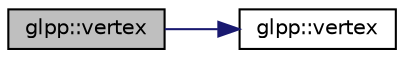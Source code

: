 digraph "glpp::vertex"
{
  edge [fontname="Helvetica",fontsize="10",labelfontname="Helvetica",labelfontsize="10"];
  node [fontname="Helvetica",fontsize="10",shape=record];
  rankdir="LR";
  Node52 [label="glpp::vertex",height=0.2,width=0.4,color="black", fillcolor="grey75", style="filled", fontcolor="black"];
  Node52 -> Node53 [color="midnightblue",fontsize="10",style="solid",fontname="Helvetica"];
  Node53 [label="glpp::vertex",height=0.2,width=0.4,color="black", fillcolor="white", style="filled",URL="$namespaceglpp.html#a22c47481e72fb67ddeeb6aa0c37ca93f",tooltip="Submit a vertex of length 2. "];
}
